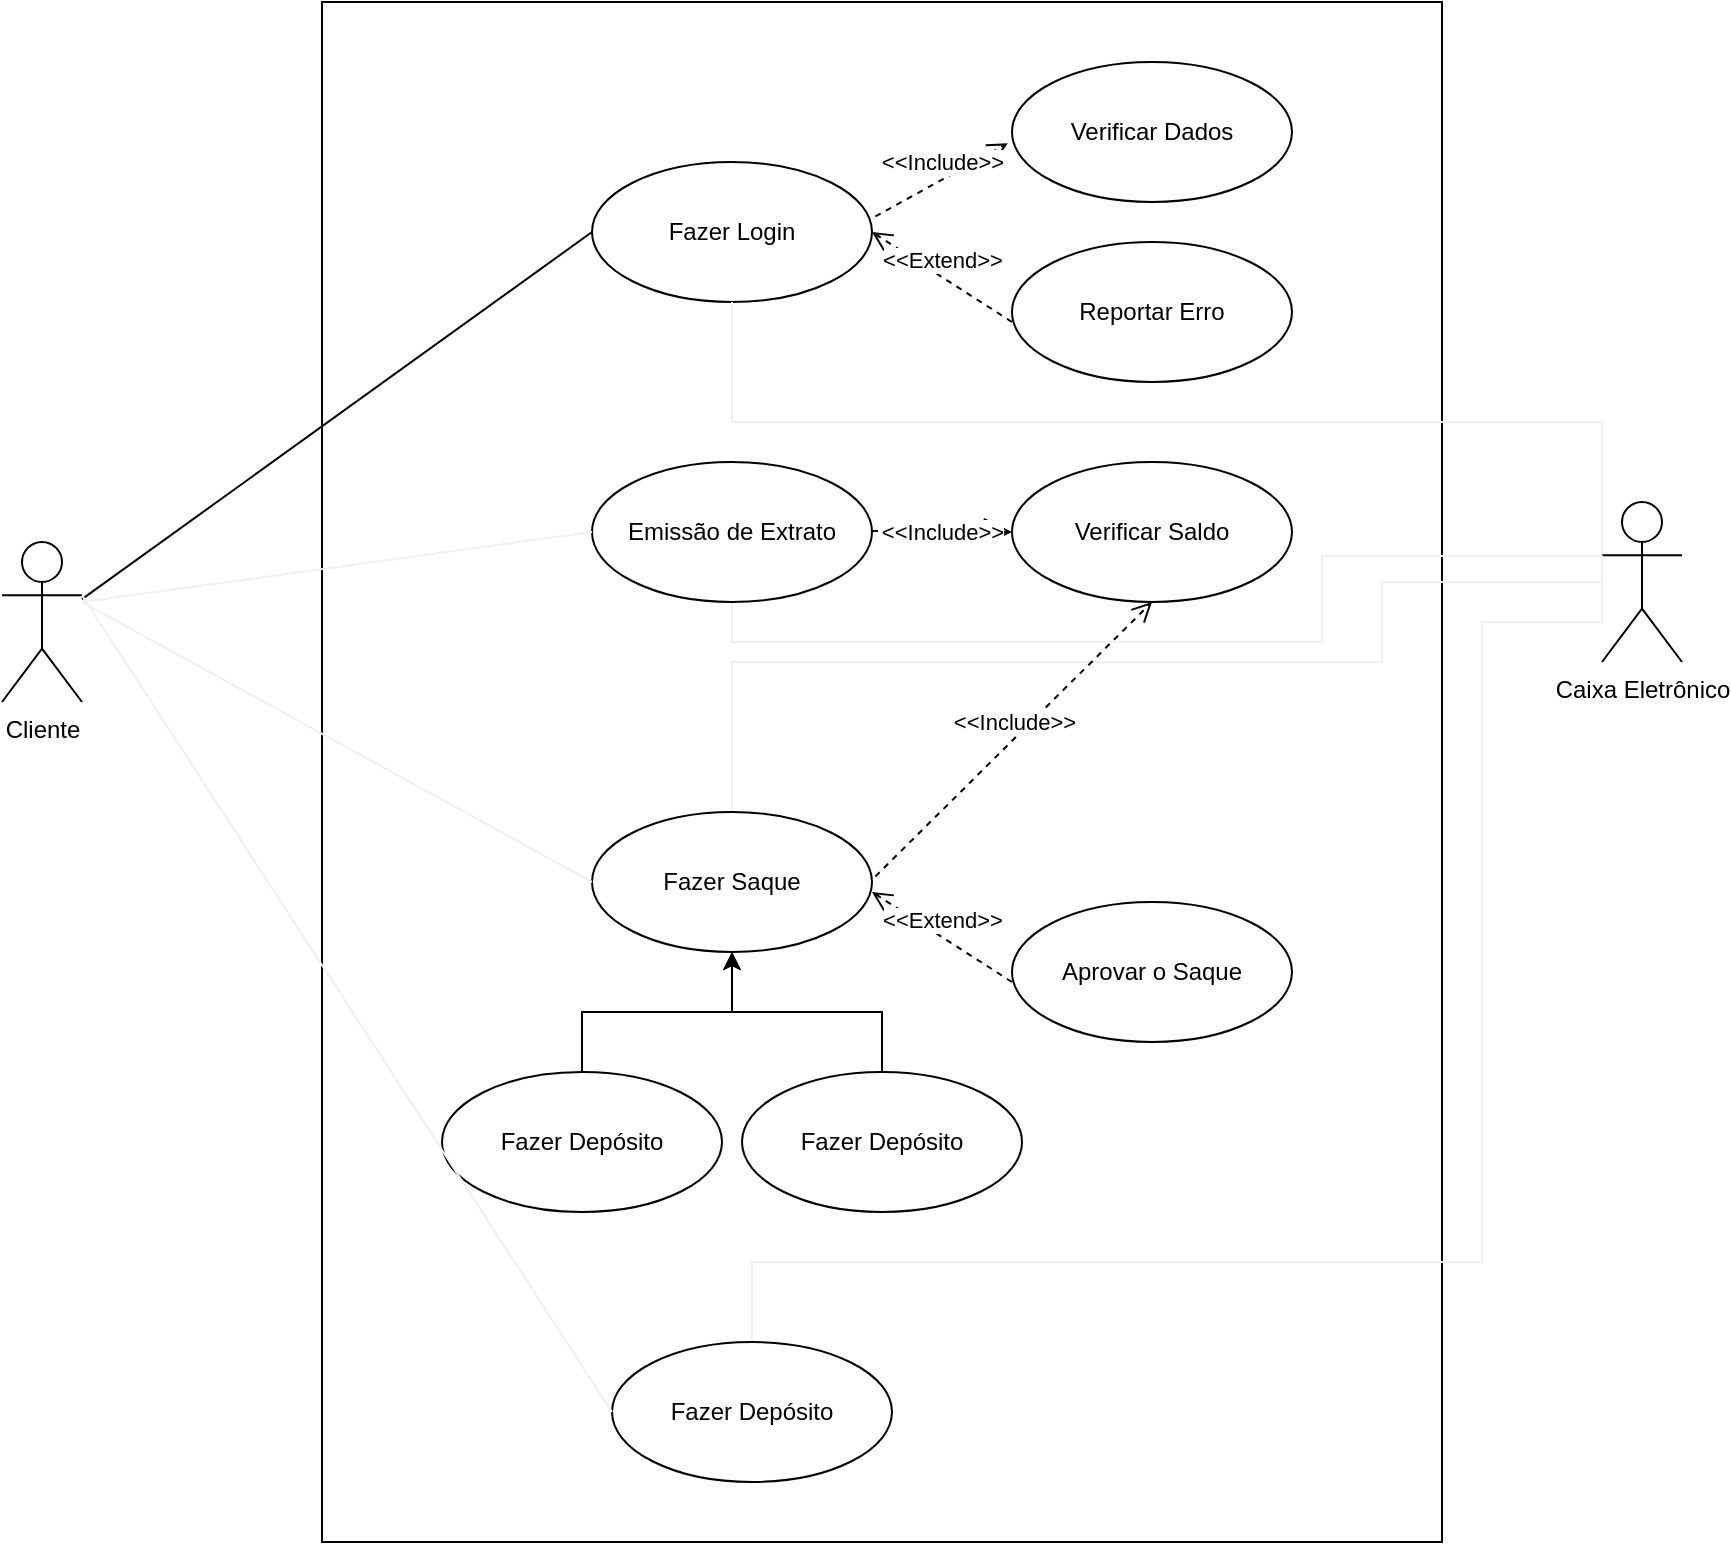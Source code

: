 <mxfile version="14.9.6" type="device"><diagram id="prES2i-LE13nAmNHQP7v" name="Página-1"><mxGraphModel dx="1447" dy="867" grid="1" gridSize="10" guides="1" tooltips="1" connect="1" arrows="1" fold="1" page="1" pageScale="1" pageWidth="1169" pageHeight="827" math="0" shadow="0"><root><mxCell id="0"/><mxCell id="1" parent="0"/><mxCell id="TOor2IdjI8bbUCaQh_fF-48" value="" style="rounded=0;whiteSpace=wrap;html=1;" parent="1" vertex="1"><mxGeometry x="310" y="29" width="560" height="770" as="geometry"/></mxCell><mxCell id="TOor2IdjI8bbUCaQh_fF-4" value="Cliente" style="shape=umlActor;verticalLabelPosition=bottom;verticalAlign=top;html=1;outlineConnect=0;" parent="1" vertex="1"><mxGeometry x="150" y="299" width="40" height="80" as="geometry"/></mxCell><mxCell id="TOor2IdjI8bbUCaQh_fF-8" value="Fazer Login" style="ellipse;whiteSpace=wrap;html=1;" parent="1" vertex="1"><mxGeometry x="445" y="109" width="140" height="70" as="geometry"/></mxCell><mxCell id="TOor2IdjI8bbUCaQh_fF-9" value="Verificar Dados" style="ellipse;whiteSpace=wrap;html=1;" parent="1" vertex="1"><mxGeometry x="655" y="59" width="140" height="70" as="geometry"/></mxCell><mxCell id="TOor2IdjI8bbUCaQh_fF-10" value="Reportar Erro" style="ellipse;whiteSpace=wrap;html=1;" parent="1" vertex="1"><mxGeometry x="655" y="149" width="140" height="70" as="geometry"/></mxCell><mxCell id="TOor2IdjI8bbUCaQh_fF-12" value="&amp;lt;&amp;lt;Extend&amp;gt;&amp;gt;" style="html=1;verticalAlign=bottom;endArrow=open;dashed=1;endSize=8;entryX=1;entryY=0.5;entryDx=0;entryDy=0;" parent="1" target="TOor2IdjI8bbUCaQh_fF-8" edge="1"><mxGeometry relative="1" as="geometry"><mxPoint x="655" y="189" as="sourcePoint"/><mxPoint x="575" y="189" as="targetPoint"/></mxGeometry></mxCell><mxCell id="TOor2IdjI8bbUCaQh_fF-13" value="&amp;lt;&amp;lt;Include&amp;gt;&amp;gt;" style="html=1;verticalAlign=bottom;endArrow=open;dashed=1;endSize=8;exitX=1.012;exitY=0.389;exitDx=0;exitDy=0;exitPerimeter=0;entryX=-0.015;entryY=0.581;entryDx=0;entryDy=0;entryPerimeter=0;" parent="1" source="TOor2IdjI8bbUCaQh_fF-8" target="TOor2IdjI8bbUCaQh_fF-9" edge="1"><mxGeometry relative="1" as="geometry"><mxPoint x="605" y="219" as="sourcePoint"/><mxPoint x="645" y="199" as="targetPoint"/></mxGeometry></mxCell><mxCell id="TOor2IdjI8bbUCaQh_fF-43" style="edgeStyle=orthogonalEdgeStyle;rounded=0;orthogonalLoop=1;jettySize=auto;html=1;exitX=0;exitY=0.333;exitDx=0;exitDy=0;exitPerimeter=0;startArrow=none;startFill=0;endArrow=none;endFill=0;strokeColor=#f0f0f0;entryX=0.5;entryY=1;entryDx=0;entryDy=0;" parent="1" source="TOor2IdjI8bbUCaQh_fF-16" target="TOor2IdjI8bbUCaQh_fF-8" edge="1"><mxGeometry relative="1" as="geometry"><mxPoint x="830.0" y="249.0" as="targetPoint"/><Array as="points"><mxPoint x="950" y="239"/><mxPoint x="515" y="239"/></Array></mxGeometry></mxCell><mxCell id="TOor2IdjI8bbUCaQh_fF-44" style="edgeStyle=orthogonalEdgeStyle;rounded=0;orthogonalLoop=1;jettySize=auto;html=1;startArrow=none;startFill=0;endArrow=none;endFill=0;strokeColor=#f0f0f0;entryX=0.5;entryY=1;entryDx=0;entryDy=0;" parent="1" target="TOor2IdjI8bbUCaQh_fF-17" edge="1"><mxGeometry relative="1" as="geometry"><mxPoint x="520" y="349" as="targetPoint"/><mxPoint x="950" y="309" as="sourcePoint"/><Array as="points"><mxPoint x="810" y="306"/><mxPoint x="810" y="349"/><mxPoint x="515" y="349"/></Array></mxGeometry></mxCell><mxCell id="TOor2IdjI8bbUCaQh_fF-16" value="Caixa Eletrônico" style="shape=umlActor;verticalLabelPosition=bottom;verticalAlign=top;html=1;outlineConnect=0;" parent="1" vertex="1"><mxGeometry x="950" y="279" width="40" height="80" as="geometry"/></mxCell><mxCell id="TOor2IdjI8bbUCaQh_fF-17" value="Emissão de Extrato" style="ellipse;whiteSpace=wrap;html=1;" parent="1" vertex="1"><mxGeometry x="445" y="259" width="140" height="70" as="geometry"/></mxCell><mxCell id="TOor2IdjI8bbUCaQh_fF-19" value="Verificar Saldo" style="ellipse;whiteSpace=wrap;html=1;" parent="1" vertex="1"><mxGeometry x="655" y="259" width="140" height="70" as="geometry"/></mxCell><mxCell id="TOor2IdjI8bbUCaQh_fF-46" style="edgeStyle=orthogonalEdgeStyle;rounded=0;orthogonalLoop=1;jettySize=auto;html=1;exitX=0.5;exitY=0;exitDx=0;exitDy=0;startArrow=none;startFill=0;endArrow=none;endFill=0;strokeColor=#f0f0f0;entryX=0;entryY=0.333;entryDx=0;entryDy=0;entryPerimeter=0;" parent="1" source="TOor2IdjI8bbUCaQh_fF-20" target="TOor2IdjI8bbUCaQh_fF-16" edge="1"><mxGeometry relative="1" as="geometry"><mxPoint x="910" y="339" as="targetPoint"/><Array as="points"><mxPoint x="515" y="359"/><mxPoint x="840" y="359"/><mxPoint x="840" y="319"/><mxPoint x="950" y="319"/></Array></mxGeometry></mxCell><mxCell id="TOor2IdjI8bbUCaQh_fF-20" value="Fazer Saque" style="ellipse;whiteSpace=wrap;html=1;" parent="1" vertex="1"><mxGeometry x="445" y="434" width="140" height="70" as="geometry"/></mxCell><mxCell id="TOor2IdjI8bbUCaQh_fF-36" value="" style="edgeStyle=orthogonalEdgeStyle;rounded=0;orthogonalLoop=1;jettySize=auto;html=1;" parent="1" source="TOor2IdjI8bbUCaQh_fF-21" target="TOor2IdjI8bbUCaQh_fF-20" edge="1"><mxGeometry relative="1" as="geometry"/></mxCell><mxCell id="TOor2IdjI8bbUCaQh_fF-21" value="Fazer Depósito" style="ellipse;whiteSpace=wrap;html=1;" parent="1" vertex="1"><mxGeometry x="370" y="564" width="140" height="70" as="geometry"/></mxCell><mxCell id="TOor2IdjI8bbUCaQh_fF-24" value="&amp;lt;&amp;lt;Include&amp;gt;&amp;gt;" style="endArrow=open;endSize=12;dashed=1;html=1;" parent="1" edge="1"><mxGeometry width="160" relative="1" as="geometry"><mxPoint x="585" y="293.5" as="sourcePoint"/><mxPoint x="655" y="294" as="targetPoint"/></mxGeometry></mxCell><mxCell id="TOor2IdjI8bbUCaQh_fF-26" value="Aprovar o Saque" style="ellipse;whiteSpace=wrap;html=1;" parent="1" vertex="1"><mxGeometry x="655" y="479" width="140" height="70" as="geometry"/></mxCell><mxCell id="TOor2IdjI8bbUCaQh_fF-27" value="&amp;lt;&amp;lt;Extend&amp;gt;&amp;gt;" style="html=1;verticalAlign=bottom;endArrow=open;dashed=1;endSize=8;entryX=1;entryY=0.5;entryDx=0;entryDy=0;" parent="1" edge="1"><mxGeometry relative="1" as="geometry"><mxPoint x="655" y="519.0" as="sourcePoint"/><mxPoint x="585" y="474.0" as="targetPoint"/></mxGeometry></mxCell><mxCell id="TOor2IdjI8bbUCaQh_fF-28" value="&amp;lt;&amp;lt;Include&amp;gt;&amp;gt;" style="html=1;verticalAlign=bottom;endArrow=open;dashed=1;endSize=8;exitX=1.012;exitY=0.389;exitDx=0;exitDy=0;exitPerimeter=0;entryX=0.5;entryY=1;entryDx=0;entryDy=0;" parent="1" target="TOor2IdjI8bbUCaQh_fF-19" edge="1"><mxGeometry relative="1" as="geometry"><mxPoint x="586.68" y="466.23" as="sourcePoint"/><mxPoint x="652.9" y="429.67" as="targetPoint"/></mxGeometry></mxCell><mxCell id="TOor2IdjI8bbUCaQh_fF-47" style="edgeStyle=orthogonalEdgeStyle;rounded=0;orthogonalLoop=1;jettySize=auto;html=1;exitX=0.5;exitY=0;exitDx=0;exitDy=0;startArrow=none;startFill=0;endArrow=none;endFill=0;strokeColor=#f0f0f0;" parent="1" source="TOor2IdjI8bbUCaQh_fF-33" edge="1"><mxGeometry relative="1" as="geometry"><mxPoint x="950" y="309" as="targetPoint"/><Array as="points"><mxPoint x="525" y="659"/><mxPoint x="890" y="659"/><mxPoint x="890" y="339"/><mxPoint x="950" y="339"/></Array></mxGeometry></mxCell><mxCell id="TOor2IdjI8bbUCaQh_fF-33" value="Fazer Depósito" style="ellipse;whiteSpace=wrap;html=1;" parent="1" vertex="1"><mxGeometry x="455" y="699" width="140" height="70" as="geometry"/></mxCell><mxCell id="TOor2IdjI8bbUCaQh_fF-35" style="edgeStyle=orthogonalEdgeStyle;rounded=0;orthogonalLoop=1;jettySize=auto;html=1;exitX=0.5;exitY=0;exitDx=0;exitDy=0;entryX=0.5;entryY=1;entryDx=0;entryDy=0;" parent="1" source="TOor2IdjI8bbUCaQh_fF-34" target="TOor2IdjI8bbUCaQh_fF-20" edge="1"><mxGeometry relative="1" as="geometry"/></mxCell><mxCell id="TOor2IdjI8bbUCaQh_fF-34" value="Fazer Depósito" style="ellipse;whiteSpace=wrap;html=1;" parent="1" vertex="1"><mxGeometry x="520" y="564" width="140" height="70" as="geometry"/></mxCell><mxCell id="TOor2IdjI8bbUCaQh_fF-39" value="" style="html=1;verticalAlign=bottom;endArrow=none;entryX=0;entryY=0.5;entryDx=0;entryDy=0;endFill=0;" parent="1" target="TOor2IdjI8bbUCaQh_fF-8" edge="1"><mxGeometry width="80" relative="1" as="geometry"><mxPoint x="190" y="327.57" as="sourcePoint"/><mxPoint x="270" y="327.57" as="targetPoint"/></mxGeometry></mxCell><mxCell id="TOor2IdjI8bbUCaQh_fF-40" value="" style="html=1;verticalAlign=bottom;endArrow=none;strokeColor=#f0f0f0;entryX=0;entryY=0.5;entryDx=0;entryDy=0;endFill=0;" parent="1" target="TOor2IdjI8bbUCaQh_fF-17" edge="1"><mxGeometry width="80" relative="1" as="geometry"><mxPoint x="190" y="329" as="sourcePoint"/><mxPoint x="390" y="154" as="targetPoint"/></mxGeometry></mxCell><mxCell id="TOor2IdjI8bbUCaQh_fF-41" value="" style="html=1;verticalAlign=bottom;endArrow=none;strokeColor=#f0f0f0;entryX=0;entryY=0.5;entryDx=0;entryDy=0;endFill=0;" parent="1" target="TOor2IdjI8bbUCaQh_fF-20" edge="1"><mxGeometry width="80" relative="1" as="geometry"><mxPoint x="190" y="329" as="sourcePoint"/><mxPoint x="390" y="304" as="targetPoint"/></mxGeometry></mxCell><mxCell id="TOor2IdjI8bbUCaQh_fF-42" value="" style="html=1;verticalAlign=bottom;endArrow=none;strokeColor=#f0f0f0;exitX=1;exitY=0.333;exitDx=0;exitDy=0;exitPerimeter=0;entryX=0;entryY=0.5;entryDx=0;entryDy=0;endFill=0;" parent="1" source="TOor2IdjI8bbUCaQh_fF-4" target="TOor2IdjI8bbUCaQh_fF-33" edge="1"><mxGeometry width="80" relative="1" as="geometry"><mxPoint x="200" y="339" as="sourcePoint"/><mxPoint x="270" y="689" as="targetPoint"/></mxGeometry></mxCell></root></mxGraphModel></diagram></mxfile>